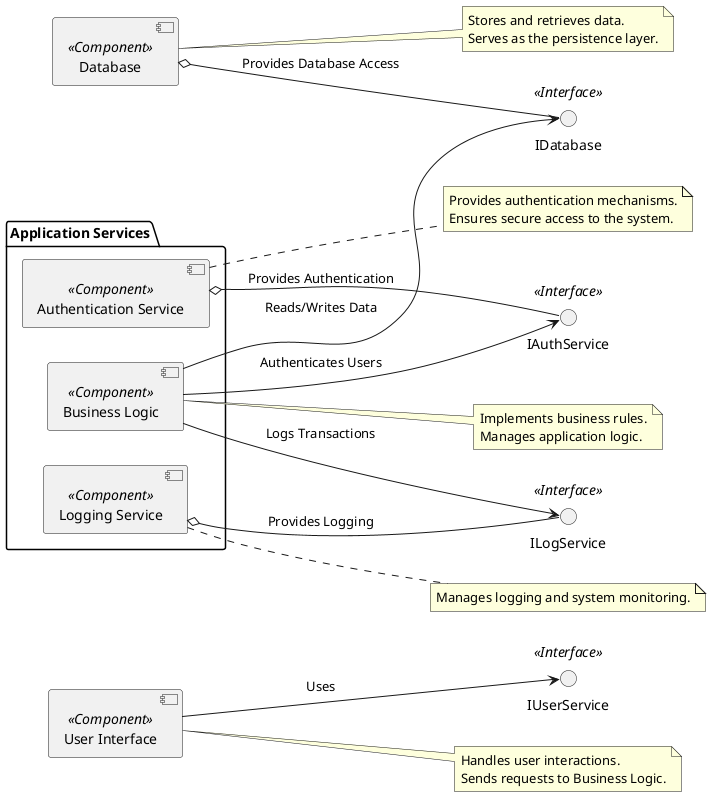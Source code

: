 @startuml

' Force vertical layout
left to right direction

' Define components inside the package
package "Application Services" {
  component "Business Logic" <<Component>> as BL
  component "Authentication Service" <<Component>> as Auth
  component "Logging Service" <<Component>> as Log
}

' Define other components
component "User Interface" <<Component>> as UI
component "Database" <<Component>> as DB

' Define interfaces
interface "IUserService" <<Interface>> as IUserService
interface "IDatabase" <<Interface>> as IDatabase
interface "IAuthService" <<Interface>> as IAuthService
interface "ILogService" <<Interface>> as ILogService

' Component dependencies
UI --> IUserService : Uses
BL --> IDatabase : Reads/Writes Data
BL --> IAuthService : Authenticates Users
BL --> ILogService : Logs Transactions
Auth o-- IAuthService : Provides Authentication
DB o-- IDatabase : Provides Database Access
Log o-- ILogService : Provides Logging

' Notes explaining components
note right of UI
  Handles user interactions.
  Sends requests to Business Logic.
end note

note right of BL
  Implements business rules.
  Manages application logic.
end note

note right of DB
  Stores and retrieves data.
  Serves as the persistence layer.
end note

note right of Auth
  Provides authentication mechanisms.
  Ensures secure access to the system.
end note

note right of Log
  Manages logging and system monitoring.
end note

@enduml
